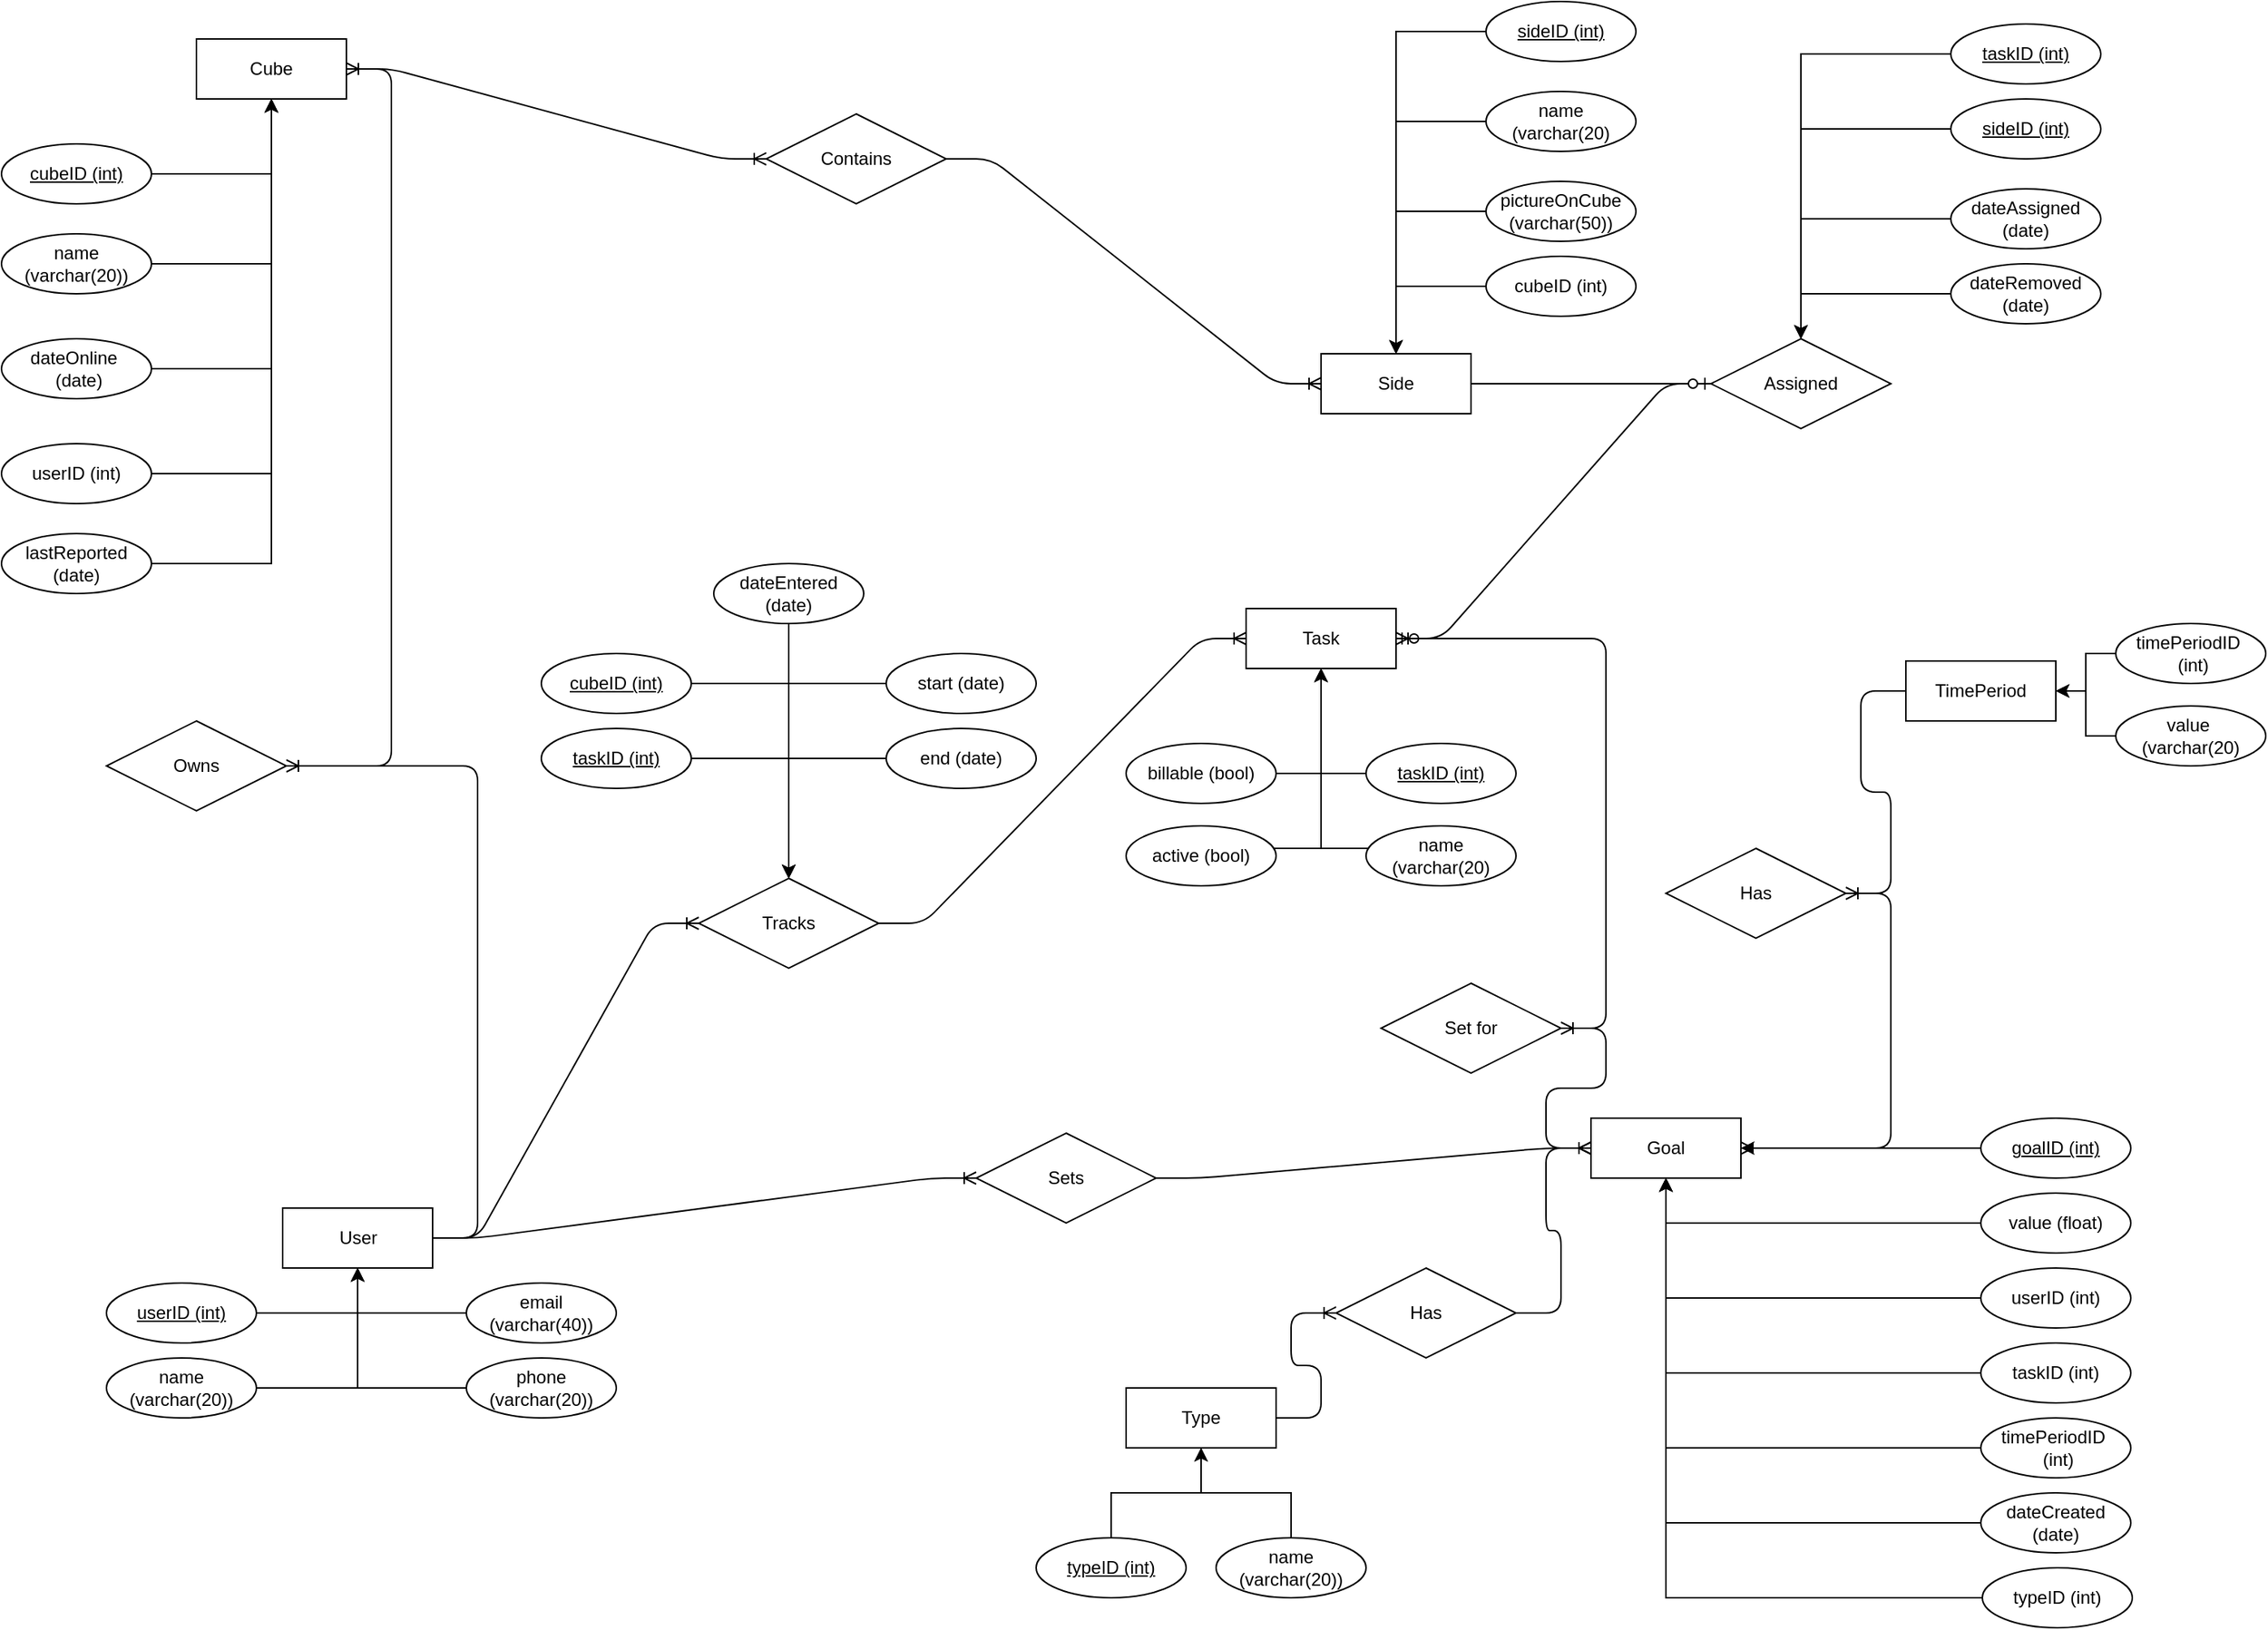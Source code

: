 <mxfile version="13.7.7" type="github">
  <diagram id="R2lEEEUBdFMjLlhIrx00" name="Page-1">
    <mxGraphModel dx="1960" dy="546" grid="1" gridSize="10" guides="1" tooltips="1" connect="1" arrows="1" fold="1" page="1" pageScale="1" pageWidth="850" pageHeight="1100" math="0" shadow="0" extFonts="Permanent Marker^https://fonts.googleapis.com/css?family=Permanent+Marker">
      <root>
        <mxCell id="0" />
        <mxCell id="1" parent="0" />
        <mxCell id="gzNkbpyORmyLpdVIkSuP-48" value="" style="edgeStyle=entityRelationEdgeStyle;fontSize=12;html=1;endArrow=ERoneToMany;" parent="1" source="gzNkbpyORmyLpdVIkSuP-83" target="gzNkbpyORmyLpdVIkSuP-91" edge="1">
          <mxGeometry width="100" height="100" relative="1" as="geometry">
            <mxPoint x="60" y="140" as="sourcePoint" />
            <mxPoint x="30" y="265" as="targetPoint" />
          </mxGeometry>
        </mxCell>
        <mxCell id="gzNkbpyORmyLpdVIkSuP-72" value="Owns" style="shape=rhombus;perimeter=rhombusPerimeter;whiteSpace=wrap;html=1;align=center;" parent="1" vertex="1">
          <mxGeometry x="-750" y="485" width="120" height="60" as="geometry" />
        </mxCell>
        <mxCell id="gzNkbpyORmyLpdVIkSuP-73" value="" style="edgeStyle=entityRelationEdgeStyle;fontSize=12;html=1;endArrow=ERoneToMany;" parent="1" source="gzNkbpyORmyLpdVIkSuP-106" target="gzNkbpyORmyLpdVIkSuP-72" edge="1">
          <mxGeometry width="100" height="100" relative="1" as="geometry">
            <mxPoint x="355" y="635" as="sourcePoint" />
            <mxPoint x="-250" y="660" as="targetPoint" />
          </mxGeometry>
        </mxCell>
        <mxCell id="gzNkbpyORmyLpdVIkSuP-77" value="" style="edgeStyle=entityRelationEdgeStyle;fontSize=12;html=1;endArrow=ERzeroToOne;endFill=1;" parent="1" source="gzNkbpyORmyLpdVIkSuP-74" target="gzNkbpyORmyLpdVIkSuP-107" edge="1">
          <mxGeometry width="100" height="100" relative="1" as="geometry">
            <mxPoint x="500" y="250" as="sourcePoint" />
            <mxPoint x="610" y="365" as="targetPoint" />
          </mxGeometry>
        </mxCell>
        <mxCell id="gzNkbpyORmyLpdVIkSuP-74" value="Assigned" style="shape=rhombus;perimeter=rhombusPerimeter;whiteSpace=wrap;html=1;align=center;" parent="1" vertex="1">
          <mxGeometry x="320" y="230" width="120" height="60" as="geometry" />
        </mxCell>
        <mxCell id="gzNkbpyORmyLpdVIkSuP-78" value="" style="edgeStyle=entityRelationEdgeStyle;fontSize=12;html=1;endArrow=ERzeroToOne;endFill=1;" parent="1" source="gzNkbpyORmyLpdVIkSuP-91" target="gzNkbpyORmyLpdVIkSuP-74" edge="1">
          <mxGeometry width="100" height="100" relative="1" as="geometry">
            <mxPoint x="190" y="265" as="sourcePoint" />
            <mxPoint x="590" y="135" as="targetPoint" />
          </mxGeometry>
        </mxCell>
        <mxCell id="gzNkbpyORmyLpdVIkSuP-80" value="" style="edgeStyle=entityRelationEdgeStyle;fontSize=12;html=1;endArrow=ERoneToMany;" parent="1" source="gzNkbpyORmyLpdVIkSuP-81" target="gzNkbpyORmyLpdVIkSuP-107" edge="1">
          <mxGeometry width="100" height="100" relative="1" as="geometry">
            <mxPoint x="290" y="400" as="sourcePoint" />
            <mxPoint x="610" y="365" as="targetPoint" />
          </mxGeometry>
        </mxCell>
        <mxCell id="gzNkbpyORmyLpdVIkSuP-81" value="Tracks" style="shape=rhombus;perimeter=rhombusPerimeter;whiteSpace=wrap;html=1;align=center;" parent="1" vertex="1">
          <mxGeometry x="-355" y="590" width="120" height="60" as="geometry" />
        </mxCell>
        <mxCell id="gzNkbpyORmyLpdVIkSuP-82" value="" style="edgeStyle=entityRelationEdgeStyle;fontSize=12;html=1;endArrow=ERoneToMany;" parent="1" source="gzNkbpyORmyLpdVIkSuP-106" target="gzNkbpyORmyLpdVIkSuP-81" edge="1">
          <mxGeometry width="100" height="100" relative="1" as="geometry">
            <mxPoint x="50" y="595" as="sourcePoint" />
            <mxPoint x="590" y="135" as="targetPoint" />
          </mxGeometry>
        </mxCell>
        <mxCell id="gzNkbpyORmyLpdVIkSuP-83" value="Contains" style="shape=rhombus;perimeter=rhombusPerimeter;whiteSpace=wrap;html=1;align=center;" parent="1" vertex="1">
          <mxGeometry x="-310" y="80" width="120" height="60" as="geometry" />
        </mxCell>
        <mxCell id="gzNkbpyORmyLpdVIkSuP-84" value="" style="edgeStyle=entityRelationEdgeStyle;fontSize=12;html=1;endArrow=ERoneToMany;" parent="1" source="gzNkbpyORmyLpdVIkSuP-97" target="gzNkbpyORmyLpdVIkSuP-83" edge="1">
          <mxGeometry width="100" height="100" relative="1" as="geometry">
            <mxPoint x="50" y="595" as="sourcePoint" />
            <mxPoint x="80" y="145" as="targetPoint" />
          </mxGeometry>
        </mxCell>
        <mxCell id="gzNkbpyORmyLpdVIkSuP-103" style="edgeStyle=orthogonalEdgeStyle;rounded=0;orthogonalLoop=1;jettySize=auto;html=1;" parent="1" source="gzNkbpyORmyLpdVIkSuP-88" target="gzNkbpyORmyLpdVIkSuP-91" edge="1">
          <mxGeometry relative="1" as="geometry" />
        </mxCell>
        <mxCell id="gzNkbpyORmyLpdVIkSuP-88" value="pictureOnCube (varchar(50))" style="ellipse;whiteSpace=wrap;html=1;align=center;" parent="1" vertex="1">
          <mxGeometry x="170" y="125" width="100" height="40" as="geometry" />
        </mxCell>
        <mxCell id="gzNkbpyORmyLpdVIkSuP-102" style="edgeStyle=orthogonalEdgeStyle;rounded=0;orthogonalLoop=1;jettySize=auto;html=1;" parent="1" source="gzNkbpyORmyLpdVIkSuP-89" target="gzNkbpyORmyLpdVIkSuP-91" edge="1">
          <mxGeometry relative="1" as="geometry" />
        </mxCell>
        <mxCell id="gzNkbpyORmyLpdVIkSuP-89" value="name (varchar(20)" style="ellipse;whiteSpace=wrap;html=1;align=center;" parent="1" vertex="1">
          <mxGeometry x="170" y="65" width="100" height="40" as="geometry" />
        </mxCell>
        <mxCell id="gzNkbpyORmyLpdVIkSuP-104" style="edgeStyle=orthogonalEdgeStyle;rounded=0;orthogonalLoop=1;jettySize=auto;html=1;" parent="1" source="gzNkbpyORmyLpdVIkSuP-90" target="gzNkbpyORmyLpdVIkSuP-91" edge="1">
          <mxGeometry relative="1" as="geometry" />
        </mxCell>
        <mxCell id="gzNkbpyORmyLpdVIkSuP-90" value="cubeID (int)" style="ellipse;whiteSpace=wrap;html=1;align=center;" parent="1" vertex="1">
          <mxGeometry x="170" y="175" width="100" height="40" as="geometry" />
        </mxCell>
        <mxCell id="gzNkbpyORmyLpdVIkSuP-91" value="Side" style="whiteSpace=wrap;html=1;align=center;" parent="1" vertex="1">
          <mxGeometry x="60" y="240" width="100" height="40" as="geometry" />
        </mxCell>
        <mxCell id="gzNkbpyORmyLpdVIkSuP-101" style="edgeStyle=orthogonalEdgeStyle;rounded=0;orthogonalLoop=1;jettySize=auto;html=1;" parent="1" source="gzNkbpyORmyLpdVIkSuP-96" target="gzNkbpyORmyLpdVIkSuP-91" edge="1">
          <mxGeometry relative="1" as="geometry" />
        </mxCell>
        <mxCell id="gzNkbpyORmyLpdVIkSuP-96" value="sideID (int)" style="ellipse;whiteSpace=wrap;html=1;align=center;fontStyle=4;" parent="1" vertex="1">
          <mxGeometry x="170" y="5" width="100" height="40" as="geometry" />
        </mxCell>
        <mxCell id="gzNkbpyORmyLpdVIkSuP-97" value="Cube" style="whiteSpace=wrap;html=1;align=center;" parent="1" vertex="1">
          <mxGeometry x="-690" y="30" width="100" height="40" as="geometry" />
        </mxCell>
        <mxCell id="gzNkbpyORmyLpdVIkSuP-98" value="" style="edgeStyle=entityRelationEdgeStyle;fontSize=12;html=1;endArrow=ERoneToMany;" parent="1" source="gzNkbpyORmyLpdVIkSuP-72" target="gzNkbpyORmyLpdVIkSuP-97" edge="1">
          <mxGeometry width="100" height="100" relative="1" as="geometry">
            <mxPoint x="200" y="330" as="sourcePoint" />
            <mxPoint x="-100" y="285" as="targetPoint" />
          </mxGeometry>
        </mxCell>
        <mxCell id="gzNkbpyORmyLpdVIkSuP-106" value="User" style="whiteSpace=wrap;html=1;align=center;" parent="1" vertex="1">
          <mxGeometry x="-632.5" y="810" width="100" height="40" as="geometry" />
        </mxCell>
        <mxCell id="gzNkbpyORmyLpdVIkSuP-107" value="Task" style="whiteSpace=wrap;html=1;align=center;" parent="1" vertex="1">
          <mxGeometry x="10" y="410" width="100" height="40" as="geometry" />
        </mxCell>
        <mxCell id="gzNkbpyORmyLpdVIkSuP-116" style="edgeStyle=orthogonalEdgeStyle;rounded=0;orthogonalLoop=1;jettySize=auto;html=1;" parent="1" source="gzNkbpyORmyLpdVIkSuP-108" target="gzNkbpyORmyLpdVIkSuP-81" edge="1">
          <mxGeometry relative="1" as="geometry" />
        </mxCell>
        <mxCell id="gzNkbpyORmyLpdVIkSuP-108" value="end (date)" style="ellipse;whiteSpace=wrap;html=1;align=center;" parent="1" vertex="1">
          <mxGeometry x="-230" y="490" width="100" height="40" as="geometry" />
        </mxCell>
        <mxCell id="gzNkbpyORmyLpdVIkSuP-118" style="edgeStyle=orthogonalEdgeStyle;rounded=0;orthogonalLoop=1;jettySize=auto;html=1;" parent="1" source="gzNkbpyORmyLpdVIkSuP-109" target="gzNkbpyORmyLpdVIkSuP-81" edge="1">
          <mxGeometry relative="1" as="geometry" />
        </mxCell>
        <mxCell id="gzNkbpyORmyLpdVIkSuP-109" value="dateEntered (date)" style="ellipse;whiteSpace=wrap;html=1;align=center;" parent="1" vertex="1">
          <mxGeometry x="-345" y="380" width="100" height="40" as="geometry" />
        </mxCell>
        <mxCell id="gzNkbpyORmyLpdVIkSuP-117" style="edgeStyle=orthogonalEdgeStyle;rounded=0;orthogonalLoop=1;jettySize=auto;html=1;" parent="1" source="gzNkbpyORmyLpdVIkSuP-110" target="gzNkbpyORmyLpdVIkSuP-81" edge="1">
          <mxGeometry relative="1" as="geometry" />
        </mxCell>
        <mxCell id="gzNkbpyORmyLpdVIkSuP-110" value="start (date)" style="ellipse;whiteSpace=wrap;html=1;align=center;" parent="1" vertex="1">
          <mxGeometry x="-230" y="440" width="100" height="40" as="geometry" />
        </mxCell>
        <mxCell id="gzNkbpyORmyLpdVIkSuP-114" style="edgeStyle=orthogonalEdgeStyle;rounded=0;orthogonalLoop=1;jettySize=auto;html=1;" parent="1" source="gzNkbpyORmyLpdVIkSuP-111" target="gzNkbpyORmyLpdVIkSuP-81" edge="1">
          <mxGeometry relative="1" as="geometry" />
        </mxCell>
        <mxCell id="gzNkbpyORmyLpdVIkSuP-112" value="taskID (int)" style="ellipse;whiteSpace=wrap;html=1;align=center;fontStyle=4;" parent="1" vertex="1">
          <mxGeometry x="-460" y="490" width="100" height="40" as="geometry" />
        </mxCell>
        <mxCell id="gzNkbpyORmyLpdVIkSuP-111" value="cubeID (int)" style="ellipse;whiteSpace=wrap;html=1;align=center;fontStyle=4;" parent="1" vertex="1">
          <mxGeometry x="-460" y="440" width="100" height="40" as="geometry" />
        </mxCell>
        <mxCell id="gzNkbpyORmyLpdVIkSuP-115" style="edgeStyle=orthogonalEdgeStyle;rounded=0;orthogonalLoop=1;jettySize=auto;html=1;" parent="1" source="gzNkbpyORmyLpdVIkSuP-112" target="gzNkbpyORmyLpdVIkSuP-81" edge="1">
          <mxGeometry relative="1" as="geometry">
            <mxPoint x="-335" y="460" as="sourcePoint" />
            <mxPoint x="-275" y="370" as="targetPoint" />
          </mxGeometry>
        </mxCell>
        <mxCell id="gzNkbpyORmyLpdVIkSuP-140" style="edgeStyle=orthogonalEdgeStyle;rounded=0;orthogonalLoop=1;jettySize=auto;html=1;" parent="1" source="gzNkbpyORmyLpdVIkSuP-119" target="gzNkbpyORmyLpdVIkSuP-106" edge="1">
          <mxGeometry relative="1" as="geometry" />
        </mxCell>
        <mxCell id="gzNkbpyORmyLpdVIkSuP-138" style="edgeStyle=orthogonalEdgeStyle;rounded=0;orthogonalLoop=1;jettySize=auto;html=1;" parent="1" source="gzNkbpyORmyLpdVIkSuP-120" target="gzNkbpyORmyLpdVIkSuP-106" edge="1">
          <mxGeometry relative="1" as="geometry" />
        </mxCell>
        <mxCell id="gzNkbpyORmyLpdVIkSuP-120" value="name (varchar(20))" style="ellipse;whiteSpace=wrap;html=1;align=center;" parent="1" vertex="1">
          <mxGeometry x="-750" y="910" width="100" height="40" as="geometry" />
        </mxCell>
        <mxCell id="gzNkbpyORmyLpdVIkSuP-139" style="edgeStyle=orthogonalEdgeStyle;rounded=0;orthogonalLoop=1;jettySize=auto;html=1;" parent="1" source="gzNkbpyORmyLpdVIkSuP-119" target="gzNkbpyORmyLpdVIkSuP-106" edge="1">
          <mxGeometry relative="1" as="geometry" />
        </mxCell>
        <mxCell id="gzNkbpyORmyLpdVIkSuP-121" value="email (varchar(40))" style="ellipse;whiteSpace=wrap;html=1;align=center;" parent="1" vertex="1">
          <mxGeometry x="-510" y="860" width="100" height="40" as="geometry" />
        </mxCell>
        <mxCell id="gzNkbpyORmyLpdVIkSuP-141" style="edgeStyle=orthogonalEdgeStyle;rounded=0;orthogonalLoop=1;jettySize=auto;html=1;entryX=0.5;entryY=1;entryDx=0;entryDy=0;" parent="1" source="gzNkbpyORmyLpdVIkSuP-122" target="gzNkbpyORmyLpdVIkSuP-106" edge="1">
          <mxGeometry relative="1" as="geometry" />
        </mxCell>
        <mxCell id="gzNkbpyORmyLpdVIkSuP-122" value="phone (varchar(20))" style="ellipse;whiteSpace=wrap;html=1;align=center;" parent="1" vertex="1">
          <mxGeometry x="-510" y="910" width="100" height="40" as="geometry" />
        </mxCell>
        <mxCell id="gzNkbpyORmyLpdVIkSuP-143" style="edgeStyle=orthogonalEdgeStyle;rounded=0;orthogonalLoop=1;jettySize=auto;html=1;" parent="1" source="gzNkbpyORmyLpdVIkSuP-123" target="gzNkbpyORmyLpdVIkSuP-107" edge="1">
          <mxGeometry relative="1" as="geometry">
            <Array as="points">
              <mxPoint x="60" y="570" />
            </Array>
          </mxGeometry>
        </mxCell>
        <mxCell id="gzNkbpyORmyLpdVIkSuP-123" value="name (varchar(20)" style="ellipse;whiteSpace=wrap;html=1;align=center;" parent="1" vertex="1">
          <mxGeometry x="90" y="555" width="100" height="40" as="geometry" />
        </mxCell>
        <mxCell id="gzNkbpyORmyLpdVIkSuP-144" style="edgeStyle=orthogonalEdgeStyle;rounded=0;orthogonalLoop=1;jettySize=auto;html=1;" parent="1" source="gzNkbpyORmyLpdVIkSuP-124" target="gzNkbpyORmyLpdVIkSuP-107" edge="1">
          <mxGeometry relative="1" as="geometry">
            <Array as="points">
              <mxPoint x="60" y="520" />
            </Array>
          </mxGeometry>
        </mxCell>
        <mxCell id="gzNkbpyORmyLpdVIkSuP-124" value="taskID (int)" style="ellipse;whiteSpace=wrap;html=1;align=center;fontStyle=4;" parent="1" vertex="1">
          <mxGeometry x="90" y="500" width="100" height="40" as="geometry" />
        </mxCell>
        <mxCell id="gzNkbpyORmyLpdVIkSuP-142" style="edgeStyle=orthogonalEdgeStyle;rounded=0;orthogonalLoop=1;jettySize=auto;html=1;" parent="1" source="gzNkbpyORmyLpdVIkSuP-125" target="gzNkbpyORmyLpdVIkSuP-107" edge="1">
          <mxGeometry relative="1" as="geometry">
            <Array as="points">
              <mxPoint x="60" y="520" />
            </Array>
          </mxGeometry>
        </mxCell>
        <mxCell id="gzNkbpyORmyLpdVIkSuP-125" value="billable (bool)" style="ellipse;whiteSpace=wrap;html=1;align=center;" parent="1" vertex="1">
          <mxGeometry x="-70" y="500" width="100" height="40" as="geometry" />
        </mxCell>
        <mxCell id="gzNkbpyORmyLpdVIkSuP-132" style="edgeStyle=orthogonalEdgeStyle;rounded=0;orthogonalLoop=1;jettySize=auto;html=1;" parent="1" source="gzNkbpyORmyLpdVIkSuP-127" target="gzNkbpyORmyLpdVIkSuP-97" edge="1">
          <mxGeometry relative="1" as="geometry" />
        </mxCell>
        <mxCell id="gzNkbpyORmyLpdVIkSuP-133" style="edgeStyle=orthogonalEdgeStyle;rounded=0;orthogonalLoop=1;jettySize=auto;html=1;" parent="1" source="gzNkbpyORmyLpdVIkSuP-126" target="gzNkbpyORmyLpdVIkSuP-97" edge="1">
          <mxGeometry relative="1" as="geometry" />
        </mxCell>
        <mxCell id="gzNkbpyORmyLpdVIkSuP-134" style="edgeStyle=orthogonalEdgeStyle;rounded=0;orthogonalLoop=1;jettySize=auto;html=1;" parent="1" source="gzNkbpyORmyLpdVIkSuP-99" target="gzNkbpyORmyLpdVIkSuP-97" edge="1">
          <mxGeometry relative="1" as="geometry" />
        </mxCell>
        <mxCell id="gzNkbpyORmyLpdVIkSuP-135" style="edgeStyle=orthogonalEdgeStyle;rounded=0;orthogonalLoop=1;jettySize=auto;html=1;" parent="1" source="gzNkbpyORmyLpdVIkSuP-128" target="gzNkbpyORmyLpdVIkSuP-97" edge="1">
          <mxGeometry relative="1" as="geometry" />
        </mxCell>
        <mxCell id="gzNkbpyORmyLpdVIkSuP-136" style="edgeStyle=orthogonalEdgeStyle;rounded=0;orthogonalLoop=1;jettySize=auto;html=1;entryX=0.5;entryY=1;entryDx=0;entryDy=0;" parent="1" source="gzNkbpyORmyLpdVIkSuP-129" target="gzNkbpyORmyLpdVIkSuP-97" edge="1">
          <mxGeometry relative="1" as="geometry" />
        </mxCell>
        <mxCell id="gzNkbpyORmyLpdVIkSuP-99" value="cubeID (int)" style="ellipse;whiteSpace=wrap;html=1;align=center;fontStyle=4;" parent="1" vertex="1">
          <mxGeometry x="-820" y="100" width="100" height="40" as="geometry" />
        </mxCell>
        <mxCell id="gzNkbpyORmyLpdVIkSuP-126" value="name (varchar(20))" style="ellipse;whiteSpace=wrap;html=1;align=center;" parent="1" vertex="1">
          <mxGeometry x="-820" y="160" width="100" height="40" as="geometry" />
        </mxCell>
        <mxCell id="gzNkbpyORmyLpdVIkSuP-127" value="dateOnline&amp;nbsp; &amp;nbsp;(date)" style="ellipse;whiteSpace=wrap;html=1;align=center;" parent="1" vertex="1">
          <mxGeometry x="-820" y="230" width="100" height="40" as="geometry" />
        </mxCell>
        <mxCell id="gzNkbpyORmyLpdVIkSuP-128" value="userID (int)" style="ellipse;whiteSpace=wrap;html=1;align=center;" parent="1" vertex="1">
          <mxGeometry x="-820" y="300" width="100" height="40" as="geometry" />
        </mxCell>
        <mxCell id="gzNkbpyORmyLpdVIkSuP-129" value="lastReported (date)" style="ellipse;whiteSpace=wrap;html=1;align=center;" parent="1" vertex="1">
          <mxGeometry x="-820" y="360" width="100" height="40" as="geometry" />
        </mxCell>
        <mxCell id="gzNkbpyORmyLpdVIkSuP-119" value="userID (int)" style="ellipse;whiteSpace=wrap;html=1;align=center;fontStyle=4;" parent="1" vertex="1">
          <mxGeometry x="-750" y="860" width="100" height="40" as="geometry" />
        </mxCell>
        <mxCell id="gzNkbpyORmyLpdVIkSuP-147" style="edgeStyle=orthogonalEdgeStyle;rounded=0;orthogonalLoop=1;jettySize=auto;html=1;" parent="1" source="gzNkbpyORmyLpdVIkSuP-121" target="gzNkbpyORmyLpdVIkSuP-106" edge="1">
          <mxGeometry relative="1" as="geometry">
            <mxPoint x="-687.5" y="830" as="sourcePoint" />
            <mxPoint x="-997.5" y="830" as="targetPoint" />
          </mxGeometry>
        </mxCell>
        <mxCell id="gzNkbpyORmyLpdVIkSuP-154" style="edgeStyle=orthogonalEdgeStyle;rounded=0;orthogonalLoop=1;jettySize=auto;html=1;" parent="1" source="gzNkbpyORmyLpdVIkSuP-149" target="gzNkbpyORmyLpdVIkSuP-74" edge="1">
          <mxGeometry relative="1" as="geometry" />
        </mxCell>
        <mxCell id="gzNkbpyORmyLpdVIkSuP-149" value="sideID (int)" style="ellipse;whiteSpace=wrap;html=1;align=center;fontStyle=4;" parent="1" vertex="1">
          <mxGeometry x="480" y="70" width="100" height="40" as="geometry" />
        </mxCell>
        <mxCell id="gzNkbpyORmyLpdVIkSuP-153" style="edgeStyle=orthogonalEdgeStyle;rounded=0;orthogonalLoop=1;jettySize=auto;html=1;" parent="1" source="gzNkbpyORmyLpdVIkSuP-150" target="gzNkbpyORmyLpdVIkSuP-74" edge="1">
          <mxGeometry relative="1" as="geometry" />
        </mxCell>
        <mxCell id="gzNkbpyORmyLpdVIkSuP-150" value="taskID (int)" style="ellipse;whiteSpace=wrap;html=1;align=center;fontStyle=4;" parent="1" vertex="1">
          <mxGeometry x="480" y="20" width="100" height="40" as="geometry" />
        </mxCell>
        <mxCell id="gzNkbpyORmyLpdVIkSuP-156" style="edgeStyle=orthogonalEdgeStyle;rounded=0;orthogonalLoop=1;jettySize=auto;html=1;" parent="1" source="gzNkbpyORmyLpdVIkSuP-151" target="gzNkbpyORmyLpdVIkSuP-74" edge="1">
          <mxGeometry relative="1" as="geometry" />
        </mxCell>
        <mxCell id="gzNkbpyORmyLpdVIkSuP-151" value="dateRemoved (date)" style="ellipse;whiteSpace=wrap;html=1;align=center;" parent="1" vertex="1">
          <mxGeometry x="480" y="180" width="100" height="40" as="geometry" />
        </mxCell>
        <mxCell id="gzNkbpyORmyLpdVIkSuP-155" style="edgeStyle=orthogonalEdgeStyle;rounded=0;orthogonalLoop=1;jettySize=auto;html=1;" parent="1" source="gzNkbpyORmyLpdVIkSuP-152" target="gzNkbpyORmyLpdVIkSuP-74" edge="1">
          <mxGeometry relative="1" as="geometry" />
        </mxCell>
        <mxCell id="gzNkbpyORmyLpdVIkSuP-152" value="dateAssigned (date)" style="ellipse;whiteSpace=wrap;html=1;align=center;" parent="1" vertex="1">
          <mxGeometry x="480" y="130" width="100" height="40" as="geometry" />
        </mxCell>
        <mxCell id="aCvfztlA_gV0R2M4Iz9O-1" value="Goal" style="whiteSpace=wrap;html=1;align=center;" parent="1" vertex="1">
          <mxGeometry x="240" y="750" width="100" height="40" as="geometry" />
        </mxCell>
        <mxCell id="aCvfztlA_gV0R2M4Iz9O-8" style="edgeStyle=orthogonalEdgeStyle;rounded=0;orthogonalLoop=1;jettySize=auto;html=1;" parent="1" source="aCvfztlA_gV0R2M4Iz9O-2" target="aCvfztlA_gV0R2M4Iz9O-1" edge="1">
          <mxGeometry relative="1" as="geometry" />
        </mxCell>
        <mxCell id="aCvfztlA_gV0R2M4Iz9O-2" value="goalID (int)" style="ellipse;whiteSpace=wrap;html=1;align=center;fontStyle=4;" parent="1" vertex="1">
          <mxGeometry x="500" y="750" width="100" height="40" as="geometry" />
        </mxCell>
        <mxCell id="aCvfztlA_gV0R2M4Iz9O-9" style="edgeStyle=orthogonalEdgeStyle;rounded=0;orthogonalLoop=1;jettySize=auto;html=1;" parent="1" source="aCvfztlA_gV0R2M4Iz9O-3" target="aCvfztlA_gV0R2M4Iz9O-1" edge="1">
          <mxGeometry relative="1" as="geometry" />
        </mxCell>
        <mxCell id="aCvfztlA_gV0R2M4Iz9O-3" value="userID (int)" style="ellipse;whiteSpace=wrap;html=1;align=center;" parent="1" vertex="1">
          <mxGeometry x="500" y="850" width="100" height="40" as="geometry" />
        </mxCell>
        <mxCell id="aCvfztlA_gV0R2M4Iz9O-12" style="edgeStyle=orthogonalEdgeStyle;rounded=0;orthogonalLoop=1;jettySize=auto;html=1;" parent="1" source="aCvfztlA_gV0R2M4Iz9O-4" target="aCvfztlA_gV0R2M4Iz9O-1" edge="1">
          <mxGeometry relative="1" as="geometry" />
        </mxCell>
        <mxCell id="aCvfztlA_gV0R2M4Iz9O-4" value="taskID (int)" style="ellipse;whiteSpace=wrap;html=1;align=center;" parent="1" vertex="1">
          <mxGeometry x="500" y="900" width="100" height="40" as="geometry" />
        </mxCell>
        <mxCell id="aCvfztlA_gV0R2M4Iz9O-11" style="edgeStyle=orthogonalEdgeStyle;rounded=0;orthogonalLoop=1;jettySize=auto;html=1;" parent="1" source="aCvfztlA_gV0R2M4Iz9O-5" target="aCvfztlA_gV0R2M4Iz9O-1" edge="1">
          <mxGeometry relative="1" as="geometry" />
        </mxCell>
        <mxCell id="aCvfztlA_gV0R2M4Iz9O-5" value="timePeriodID&amp;nbsp; &amp;nbsp;(int)" style="ellipse;whiteSpace=wrap;html=1;align=center;" parent="1" vertex="1">
          <mxGeometry x="500" y="950" width="100" height="40" as="geometry" />
        </mxCell>
        <mxCell id="aCvfztlA_gV0R2M4Iz9O-13" style="edgeStyle=orthogonalEdgeStyle;rounded=0;orthogonalLoop=1;jettySize=auto;html=1;" parent="1" source="aCvfztlA_gV0R2M4Iz9O-6" target="aCvfztlA_gV0R2M4Iz9O-1" edge="1">
          <mxGeometry relative="1" as="geometry" />
        </mxCell>
        <mxCell id="aCvfztlA_gV0R2M4Iz9O-6" value="value (float)" style="ellipse;whiteSpace=wrap;html=1;align=center;" parent="1" vertex="1">
          <mxGeometry x="500" y="800" width="100" height="40" as="geometry" />
        </mxCell>
        <mxCell id="aCvfztlA_gV0R2M4Iz9O-10" style="edgeStyle=orthogonalEdgeStyle;rounded=0;orthogonalLoop=1;jettySize=auto;html=1;" parent="1" source="aCvfztlA_gV0R2M4Iz9O-7" target="aCvfztlA_gV0R2M4Iz9O-1" edge="1">
          <mxGeometry relative="1" as="geometry" />
        </mxCell>
        <mxCell id="aCvfztlA_gV0R2M4Iz9O-7" value="dateCreated (date)" style="ellipse;whiteSpace=wrap;html=1;align=center;" parent="1" vertex="1">
          <mxGeometry x="500" y="1000" width="100" height="40" as="geometry" />
        </mxCell>
        <mxCell id="aCvfztlA_gV0R2M4Iz9O-14" value="" style="edgeStyle=entityRelationEdgeStyle;fontSize=12;html=1;endArrow=ERoneToMany;" parent="1" source="aCvfztlA_gV0R2M4Iz9O-18" target="aCvfztlA_gV0R2M4Iz9O-1" edge="1">
          <mxGeometry width="100" height="100" relative="1" as="geometry">
            <mxPoint x="300" y="810" as="sourcePoint" />
            <mxPoint x="490" y="690" as="targetPoint" />
          </mxGeometry>
        </mxCell>
        <mxCell id="aCvfztlA_gV0R2M4Iz9O-17" value="" style="edgeStyle=entityRelationEdgeStyle;fontSize=12;html=1;endArrow=ERoneToMany;" parent="1" source="gzNkbpyORmyLpdVIkSuP-106" target="aCvfztlA_gV0R2M4Iz9O-18" edge="1">
          <mxGeometry width="100" height="100" relative="1" as="geometry">
            <mxPoint x="-487.5" y="830" as="sourcePoint" />
            <mxPoint x="-417.5" y="810" as="targetPoint" />
          </mxGeometry>
        </mxCell>
        <mxCell id="aCvfztlA_gV0R2M4Iz9O-18" value="Sets" style="shape=rhombus;perimeter=rhombusPerimeter;whiteSpace=wrap;html=1;align=center;" parent="1" vertex="1">
          <mxGeometry x="-170" y="760" width="120" height="60" as="geometry" />
        </mxCell>
        <mxCell id="aCvfztlA_gV0R2M4Iz9O-23" value="Type" style="whiteSpace=wrap;html=1;align=center;" parent="1" vertex="1">
          <mxGeometry x="-70" y="930" width="100" height="40" as="geometry" />
        </mxCell>
        <mxCell id="aCvfztlA_gV0R2M4Iz9O-24" value="" style="edgeStyle=entityRelationEdgeStyle;fontSize=12;html=1;endArrow=ERoneToMany;" parent="1" source="aCvfztlA_gV0R2M4Iz9O-25" target="aCvfztlA_gV0R2M4Iz9O-1" edge="1">
          <mxGeometry width="100" height="100" relative="1" as="geometry">
            <mxPoint x="340" y="940" as="sourcePoint" />
            <mxPoint x="440" y="840" as="targetPoint" />
          </mxGeometry>
        </mxCell>
        <mxCell id="aCvfztlA_gV0R2M4Iz9O-25" value="Has" style="shape=rhombus;perimeter=rhombusPerimeter;whiteSpace=wrap;html=1;align=center;" parent="1" vertex="1">
          <mxGeometry x="70" y="850" width="120" height="60" as="geometry" />
        </mxCell>
        <mxCell id="aCvfztlA_gV0R2M4Iz9O-26" value="" style="edgeStyle=entityRelationEdgeStyle;fontSize=12;html=1;endArrow=ERoneToMany;" parent="1" source="aCvfztlA_gV0R2M4Iz9O-23" target="aCvfztlA_gV0R2M4Iz9O-25" edge="1">
          <mxGeometry width="100" height="100" relative="1" as="geometry">
            <mxPoint x="50" y="1000.0" as="sourcePoint" />
            <mxPoint x="210" y="750.0" as="targetPoint" />
          </mxGeometry>
        </mxCell>
        <mxCell id="aCvfztlA_gV0R2M4Iz9O-31" style="edgeStyle=orthogonalEdgeStyle;rounded=0;orthogonalLoop=1;jettySize=auto;html=1;entryX=0.5;entryY=1;entryDx=0;entryDy=0;" parent="1" source="aCvfztlA_gV0R2M4Iz9O-27" target="aCvfztlA_gV0R2M4Iz9O-23" edge="1">
          <mxGeometry relative="1" as="geometry" />
        </mxCell>
        <mxCell id="aCvfztlA_gV0R2M4Iz9O-27" value="typeID (int)" style="ellipse;whiteSpace=wrap;html=1;align=center;fontStyle=4;" parent="1" vertex="1">
          <mxGeometry x="-130" y="1030" width="100" height="40" as="geometry" />
        </mxCell>
        <mxCell id="aCvfztlA_gV0R2M4Iz9O-47" style="edgeStyle=orthogonalEdgeStyle;rounded=0;orthogonalLoop=1;jettySize=auto;html=1;" parent="1" source="aCvfztlA_gV0R2M4Iz9O-28" target="aCvfztlA_gV0R2M4Iz9O-23" edge="1">
          <mxGeometry relative="1" as="geometry" />
        </mxCell>
        <mxCell id="aCvfztlA_gV0R2M4Iz9O-28" value="name (varchar(20))" style="ellipse;whiteSpace=wrap;html=1;align=center;" parent="1" vertex="1">
          <mxGeometry x="-10" y="1030" width="100" height="40" as="geometry" />
        </mxCell>
        <mxCell id="aCvfztlA_gV0R2M4Iz9O-33" style="edgeStyle=orthogonalEdgeStyle;rounded=0;orthogonalLoop=1;jettySize=auto;html=1;" parent="1" source="aCvfztlA_gV0R2M4Iz9O-32" target="aCvfztlA_gV0R2M4Iz9O-1" edge="1">
          <mxGeometry relative="1" as="geometry" />
        </mxCell>
        <mxCell id="aCvfztlA_gV0R2M4Iz9O-32" value="typeID (int)" style="ellipse;whiteSpace=wrap;html=1;align=center;" parent="1" vertex="1">
          <mxGeometry x="501" y="1050" width="100" height="40" as="geometry" />
        </mxCell>
        <mxCell id="aCvfztlA_gV0R2M4Iz9O-34" value="TimePeriod" style="whiteSpace=wrap;html=1;align=center;" parent="1" vertex="1">
          <mxGeometry x="450" y="445" width="100" height="40" as="geometry" />
        </mxCell>
        <mxCell id="aCvfztlA_gV0R2M4Iz9O-40" style="edgeStyle=orthogonalEdgeStyle;rounded=0;orthogonalLoop=1;jettySize=auto;html=1;" parent="1" source="aCvfztlA_gV0R2M4Iz9O-36" target="aCvfztlA_gV0R2M4Iz9O-34" edge="1">
          <mxGeometry relative="1" as="geometry">
            <mxPoint x="690" y="585" as="sourcePoint" />
            <mxPoint x="280" y="485" as="targetPoint" />
          </mxGeometry>
        </mxCell>
        <mxCell id="aCvfztlA_gV0R2M4Iz9O-36" value="value&amp;nbsp; (varchar(20)" style="ellipse;whiteSpace=wrap;html=1;align=center;" parent="1" vertex="1">
          <mxGeometry x="590" y="475" width="100" height="40" as="geometry" />
        </mxCell>
        <mxCell id="aCvfztlA_gV0R2M4Iz9O-39" style="edgeStyle=orthogonalEdgeStyle;rounded=0;orthogonalLoop=1;jettySize=auto;html=1;" parent="1" source="aCvfztlA_gV0R2M4Iz9O-37" target="aCvfztlA_gV0R2M4Iz9O-34" edge="1">
          <mxGeometry relative="1" as="geometry" />
        </mxCell>
        <mxCell id="aCvfztlA_gV0R2M4Iz9O-37" value="timePeriodID&amp;nbsp; &amp;nbsp;(int)" style="ellipse;whiteSpace=wrap;html=1;align=center;" parent="1" vertex="1">
          <mxGeometry x="590" y="420" width="100" height="40" as="geometry" />
        </mxCell>
        <mxCell id="aCvfztlA_gV0R2M4Iz9O-41" value="" style="edgeStyle=entityRelationEdgeStyle;fontSize=12;html=1;endArrow=ERoneToMany;" parent="1" source="aCvfztlA_gV0R2M4Iz9O-42" target="aCvfztlA_gV0R2M4Iz9O-1" edge="1">
          <mxGeometry width="100" height="100" relative="1" as="geometry">
            <mxPoint x="-10" y="880" as="sourcePoint" />
            <mxPoint x="90" y="780" as="targetPoint" />
          </mxGeometry>
        </mxCell>
        <mxCell id="aCvfztlA_gV0R2M4Iz9O-42" value="Has" style="shape=rhombus;perimeter=rhombusPerimeter;whiteSpace=wrap;html=1;align=center;" parent="1" vertex="1">
          <mxGeometry x="290" y="570" width="120" height="60" as="geometry" />
        </mxCell>
        <mxCell id="aCvfztlA_gV0R2M4Iz9O-43" value="" style="edgeStyle=entityRelationEdgeStyle;fontSize=12;html=1;endArrow=ERoneToMany;" parent="1" source="aCvfztlA_gV0R2M4Iz9O-34" target="aCvfztlA_gV0R2M4Iz9O-42" edge="1">
          <mxGeometry width="100" height="100" relative="1" as="geometry">
            <mxPoint x="540" y="610" as="sourcePoint" />
            <mxPoint x="340" y="770.0" as="targetPoint" />
          </mxGeometry>
        </mxCell>
        <mxCell id="aCvfztlA_gV0R2M4Iz9O-44" value="" style="edgeStyle=entityRelationEdgeStyle;fontSize=12;html=1;endArrow=ERoneToMany;" parent="1" source="aCvfztlA_gV0R2M4Iz9O-20" target="gzNkbpyORmyLpdVIkSuP-107" edge="1">
          <mxGeometry width="100" height="100" relative="1" as="geometry">
            <mxPoint x="430" y="510" as="sourcePoint" />
            <mxPoint x="530" y="410" as="targetPoint" />
          </mxGeometry>
        </mxCell>
        <mxCell id="aCvfztlA_gV0R2M4Iz9O-20" value="Set for" style="shape=rhombus;perimeter=rhombusPerimeter;whiteSpace=wrap;html=1;align=center;" parent="1" vertex="1">
          <mxGeometry x="100" y="660" width="120" height="60" as="geometry" />
        </mxCell>
        <mxCell id="aCvfztlA_gV0R2M4Iz9O-45" value="" style="edgeStyle=entityRelationEdgeStyle;fontSize=12;html=1;endArrow=ERoneToMany;" parent="1" source="aCvfztlA_gV0R2M4Iz9O-1" target="aCvfztlA_gV0R2M4Iz9O-20" edge="1">
          <mxGeometry width="100" height="100" relative="1" as="geometry">
            <mxPoint x="500" y="750.48" as="sourcePoint" />
            <mxPoint x="600" y="320" as="targetPoint" />
          </mxGeometry>
        </mxCell>
        <mxCell id="aCvfztlA_gV0R2M4Iz9O-50" style="edgeStyle=orthogonalEdgeStyle;rounded=0;orthogonalLoop=1;jettySize=auto;html=1;" parent="1" source="aCvfztlA_gV0R2M4Iz9O-49" target="gzNkbpyORmyLpdVIkSuP-107" edge="1">
          <mxGeometry relative="1" as="geometry">
            <Array as="points">
              <mxPoint x="60" y="570" />
            </Array>
          </mxGeometry>
        </mxCell>
        <mxCell id="aCvfztlA_gV0R2M4Iz9O-49" value="active (bool)" style="ellipse;whiteSpace=wrap;html=1;align=center;" parent="1" vertex="1">
          <mxGeometry x="-70" y="555" width="100" height="40" as="geometry" />
        </mxCell>
      </root>
    </mxGraphModel>
  </diagram>
</mxfile>
